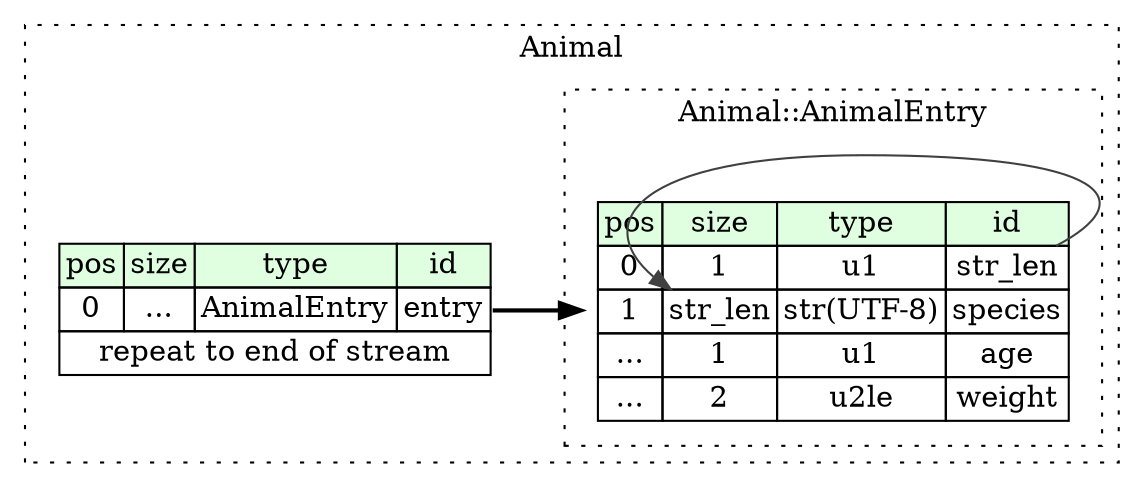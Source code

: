 digraph {
	rankdir=LR;
	node [shape=plaintext];
	subgraph cluster__animal {
		label="Animal";
		graph[style=dotted];

		animal__seq [label=<<TABLE BORDER="0" CELLBORDER="1" CELLSPACING="0">
			<TR><TD BGCOLOR="#E0FFE0">pos</TD><TD BGCOLOR="#E0FFE0">size</TD><TD BGCOLOR="#E0FFE0">type</TD><TD BGCOLOR="#E0FFE0">id</TD></TR>
			<TR><TD PORT="entry_pos">0</TD><TD PORT="entry_size">...</TD><TD>AnimalEntry</TD><TD PORT="entry_type">entry</TD></TR>
			<TR><TD COLSPAN="4" PORT="entry__repeat">repeat to end of stream</TD></TR>
		</TABLE>>];
		subgraph cluster__animal_entry {
			label="Animal::AnimalEntry";
			graph[style=dotted];

			animal_entry__seq [label=<<TABLE BORDER="0" CELLBORDER="1" CELLSPACING="0">
				<TR><TD BGCOLOR="#E0FFE0">pos</TD><TD BGCOLOR="#E0FFE0">size</TD><TD BGCOLOR="#E0FFE0">type</TD><TD BGCOLOR="#E0FFE0">id</TD></TR>
				<TR><TD PORT="str_len_pos">0</TD><TD PORT="str_len_size">1</TD><TD>u1</TD><TD PORT="str_len_type">str_len</TD></TR>
				<TR><TD PORT="species_pos">1</TD><TD PORT="species_size">str_len</TD><TD>str(UTF-8)</TD><TD PORT="species_type">species</TD></TR>
				<TR><TD PORT="age_pos">...</TD><TD PORT="age_size">1</TD><TD>u1</TD><TD PORT="age_type">age</TD></TR>
				<TR><TD PORT="weight_pos">...</TD><TD PORT="weight_size">2</TD><TD>u2le</TD><TD PORT="weight_type">weight</TD></TR>
			</TABLE>>];
		}
	}
	animal__seq:entry_type -> animal_entry__seq [style=bold];
	animal_entry__seq:str_len_type -> animal_entry__seq:species_size [color="#404040"];
}
